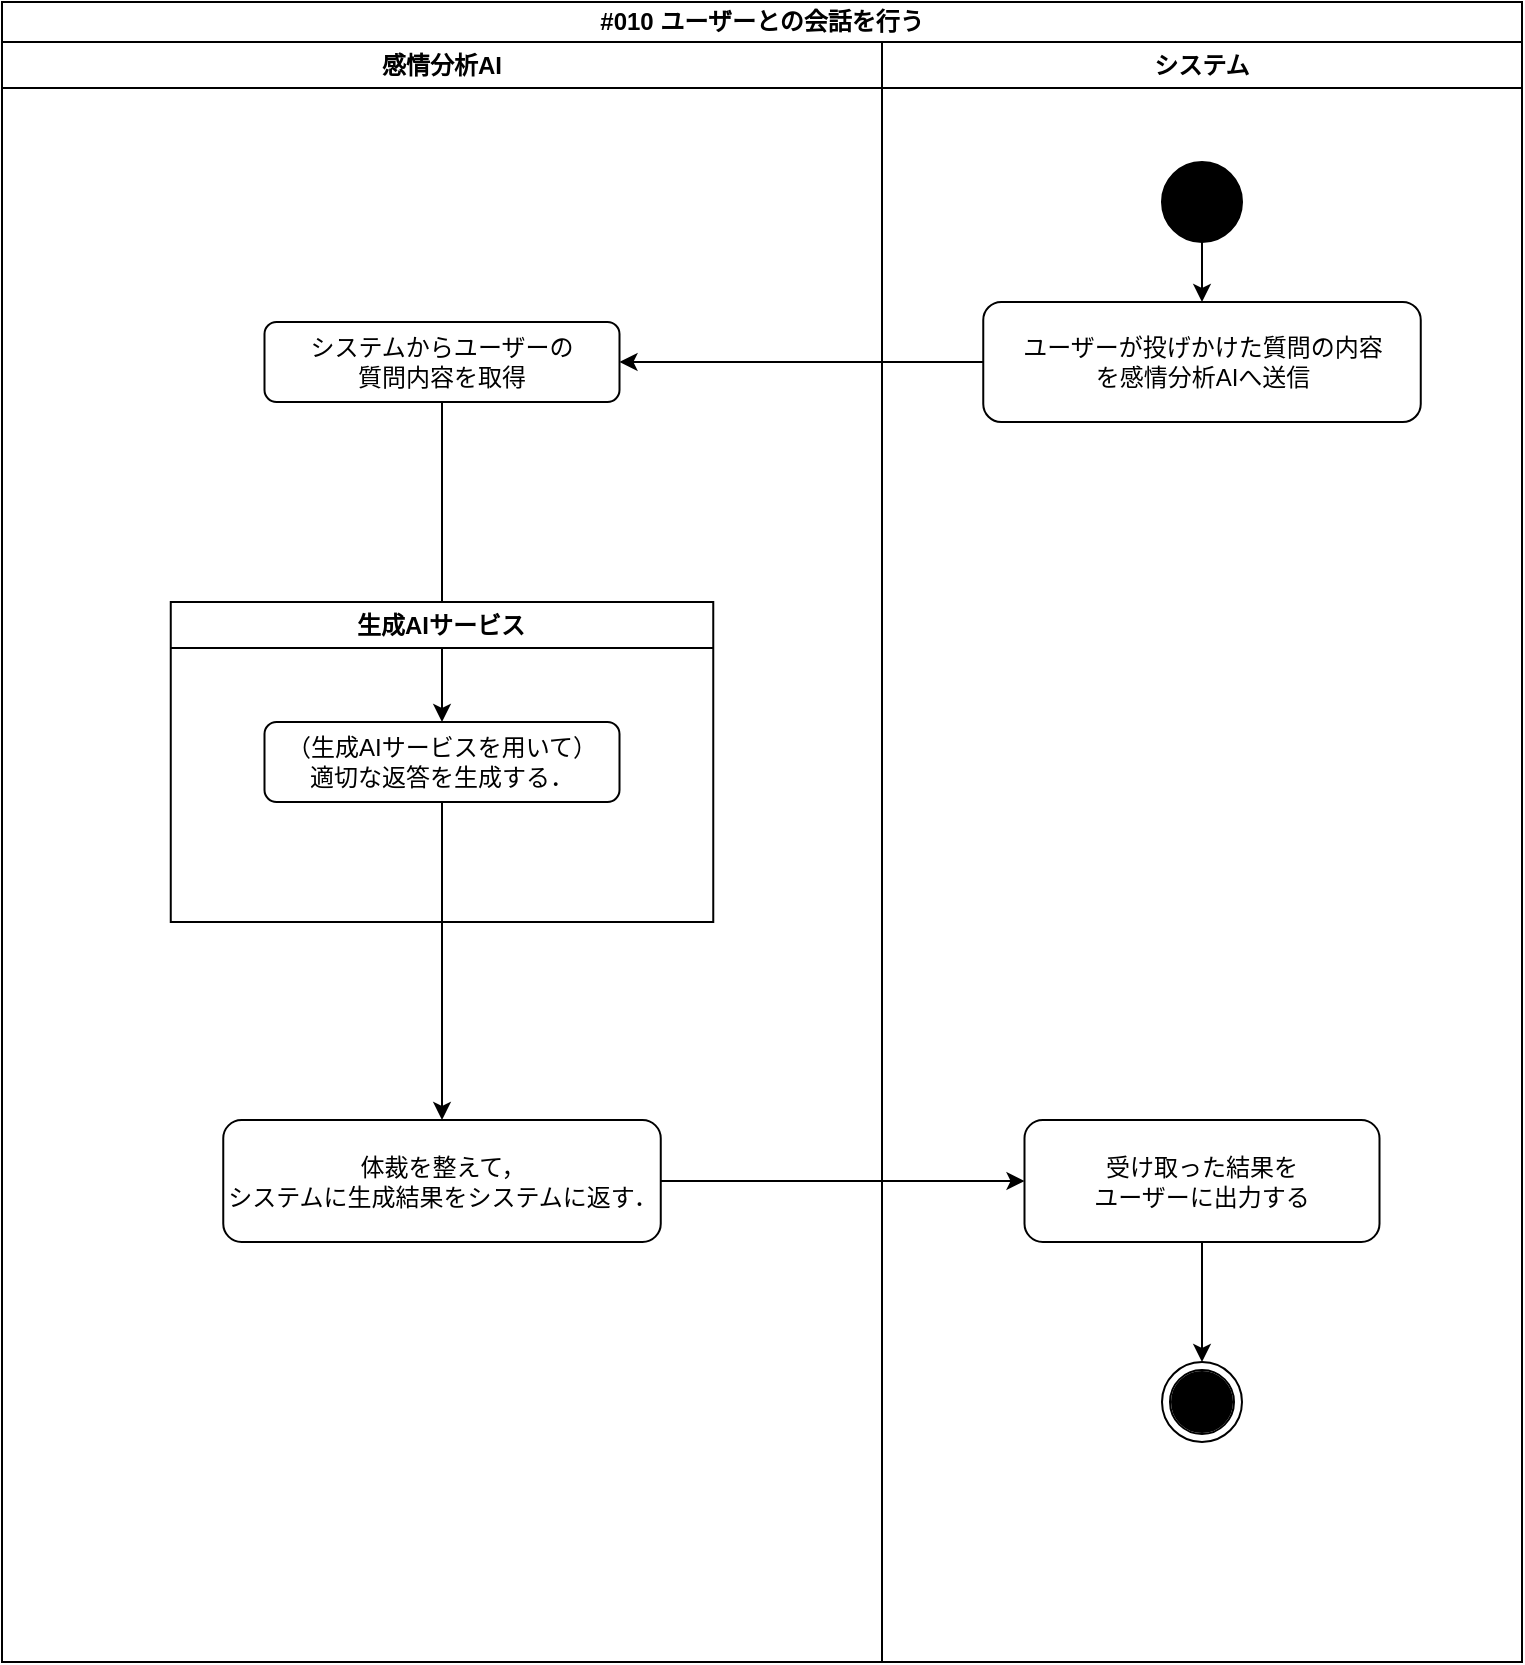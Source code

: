 <mxfile scale="10" border="10">
    <diagram id="PJhBvZbjIUu8iOUgB9s-" name="ページ1">
        <mxGraphModel dx="1296" dy="925" grid="1" gridSize="10" guides="1" tooltips="1" connect="1" arrows="1" fold="1" page="1" pageScale="1" pageWidth="827" pageHeight="1169" background="#ffffff" math="0" shadow="0">
            <root>
                <mxCell id="0"/>
                <mxCell id="1" parent="0"/>
                <mxCell id="42" value="#010 ユーザーとの会話を行う" style="swimlane;whiteSpace=wrap;html=1;swimlaneLine=1;startSize=20;rounded=0;" parent="1" vertex="1">
                    <mxGeometry x="40" y="40" width="760" height="830" as="geometry"/>
                </mxCell>
                <mxCell id="47" value="感情分析AI" style="swimlane;whiteSpace=wrap;html=1;" parent="42" vertex="1">
                    <mxGeometry y="20" width="440" height="810" as="geometry">
                        <mxRectangle y="20" width="90" height="30" as="alternateBounds"/>
                    </mxGeometry>
                </mxCell>
                <mxCell id="104" style="edgeStyle=orthogonalEdgeStyle;rounded=0;html=1;exitX=0.5;exitY=1;exitDx=0;exitDy=0;entryX=0.5;entryY=0;entryDx=0;entryDy=0;" parent="47" source="101" target="103" edge="1">
                    <mxGeometry relative="1" as="geometry"/>
                </mxCell>
                <mxCell id="101" value="システムからユーザーの&lt;br&gt;質問内容を取得" style="rounded=1;whiteSpace=wrap;html=1;fillColor=none;" parent="47" vertex="1">
                    <mxGeometry x="131.25" y="140" width="177.5" height="40" as="geometry"/>
                </mxCell>
                <mxCell id="106" style="edgeStyle=orthogonalEdgeStyle;rounded=0;html=1;exitX=0.5;exitY=1;exitDx=0;exitDy=0;entryX=0.5;entryY=0;entryDx=0;entryDy=0;" parent="47" source="103" target="105" edge="1">
                    <mxGeometry relative="1" as="geometry"/>
                </mxCell>
                <mxCell id="103" value="（生成AIサービスを用いて）&lt;br&gt;適切な返答を生成する．" style="rounded=1;whiteSpace=wrap;html=1;fillColor=none;" parent="47" vertex="1">
                    <mxGeometry x="131.25" y="340" width="177.5" height="40" as="geometry"/>
                </mxCell>
                <mxCell id="105" value="体裁を整えて，&lt;br&gt;システムに生成結果をシステムに返す．" style="rounded=1;whiteSpace=wrap;html=1;fillColor=none;" parent="47" vertex="1">
                    <mxGeometry x="110.63" y="539" width="218.75" height="61" as="geometry"/>
                </mxCell>
                <mxCell id="110" value="生成AIサービス" style="swimlane;whiteSpace=wrap;html=1;" parent="47" vertex="1">
                    <mxGeometry x="84.38" y="280" width="271.25" height="160" as="geometry"/>
                </mxCell>
                <mxCell id="48" value="システム" style="swimlane;whiteSpace=wrap;html=1;" parent="42" vertex="1">
                    <mxGeometry x="440" y="20" width="320" height="810" as="geometry">
                        <mxRectangle x="320" y="20" width="90" height="30" as="alternateBounds"/>
                    </mxGeometry>
                </mxCell>
                <mxCell id="76" style="edgeStyle=orthogonalEdgeStyle;html=1;exitX=1;exitY=0.5;exitDx=0;exitDy=0;fontColor=#000000;rounded=0;" parent="48" edge="1">
                    <mxGeometry relative="1" as="geometry">
                        <mxPoint x="305" y="325" as="sourcePoint"/>
                    </mxGeometry>
                </mxCell>
                <mxCell id="100" style="edgeStyle=orthogonalEdgeStyle;html=1;exitX=0.5;exitY=1;exitDx=0;exitDy=0;entryX=0.5;entryY=0;entryDx=0;entryDy=0;rounded=0;" parent="48" source="49" target="97" edge="1">
                    <mxGeometry relative="1" as="geometry"/>
                </mxCell>
                <mxCell id="49" value="" style="ellipse;whiteSpace=wrap;html=1;aspect=fixed;fillColor=#000000;" parent="48" vertex="1">
                    <mxGeometry x="140" y="60" width="40" height="40" as="geometry"/>
                </mxCell>
                <mxCell id="97" value="ユーザーが投げかけた質問の内容&lt;br&gt;を感情分析AIへ送信" style="rounded=1;whiteSpace=wrap;html=1;fillColor=none;" parent="48" vertex="1">
                    <mxGeometry x="50.63" y="130" width="218.75" height="60" as="geometry"/>
                </mxCell>
                <mxCell id="111" style="edgeStyle=orthogonalEdgeStyle;rounded=0;html=1;exitX=0.5;exitY=1;exitDx=0;exitDy=0;entryX=0.5;entryY=0;entryDx=0;entryDy=0;" parent="48" source="108" target="98" edge="1">
                    <mxGeometry relative="1" as="geometry"/>
                </mxCell>
                <mxCell id="108" value="受け取った結果を&lt;br&gt;ユーザーに出力する" style="rounded=1;whiteSpace=wrap;html=1;fillColor=none;" parent="48" vertex="1">
                    <mxGeometry x="71.25" y="539" width="177.5" height="61" as="geometry"/>
                </mxCell>
                <mxCell id="99" value="" style="group" parent="48" vertex="1" connectable="0">
                    <mxGeometry x="140" y="660" width="40" height="40" as="geometry"/>
                </mxCell>
                <mxCell id="68" value="" style="ellipse;whiteSpace=wrap;html=1;aspect=fixed;fillColor=#000000;" parent="99" vertex="1">
                    <mxGeometry x="5.004" y="5" width="30" height="30" as="geometry"/>
                </mxCell>
                <mxCell id="98" value="" style="ellipse;shape=doubleEllipse;whiteSpace=wrap;html=1;aspect=fixed;rounded=0;fillColor=none;" parent="99" vertex="1">
                    <mxGeometry width="40" height="40" as="geometry"/>
                </mxCell>
                <mxCell id="102" style="edgeStyle=orthogonalEdgeStyle;rounded=0;html=1;exitX=0;exitY=0.5;exitDx=0;exitDy=0;entryX=1;entryY=0.5;entryDx=0;entryDy=0;" parent="42" source="97" target="101" edge="1">
                    <mxGeometry relative="1" as="geometry"/>
                </mxCell>
                <mxCell id="109" style="edgeStyle=orthogonalEdgeStyle;rounded=0;html=1;exitX=1;exitY=0.5;exitDx=0;exitDy=0;entryX=0;entryY=0.5;entryDx=0;entryDy=0;" parent="42" source="105" target="108" edge="1">
                    <mxGeometry relative="1" as="geometry"/>
                </mxCell>
            </root>
        </mxGraphModel>
    </diagram>
</mxfile>